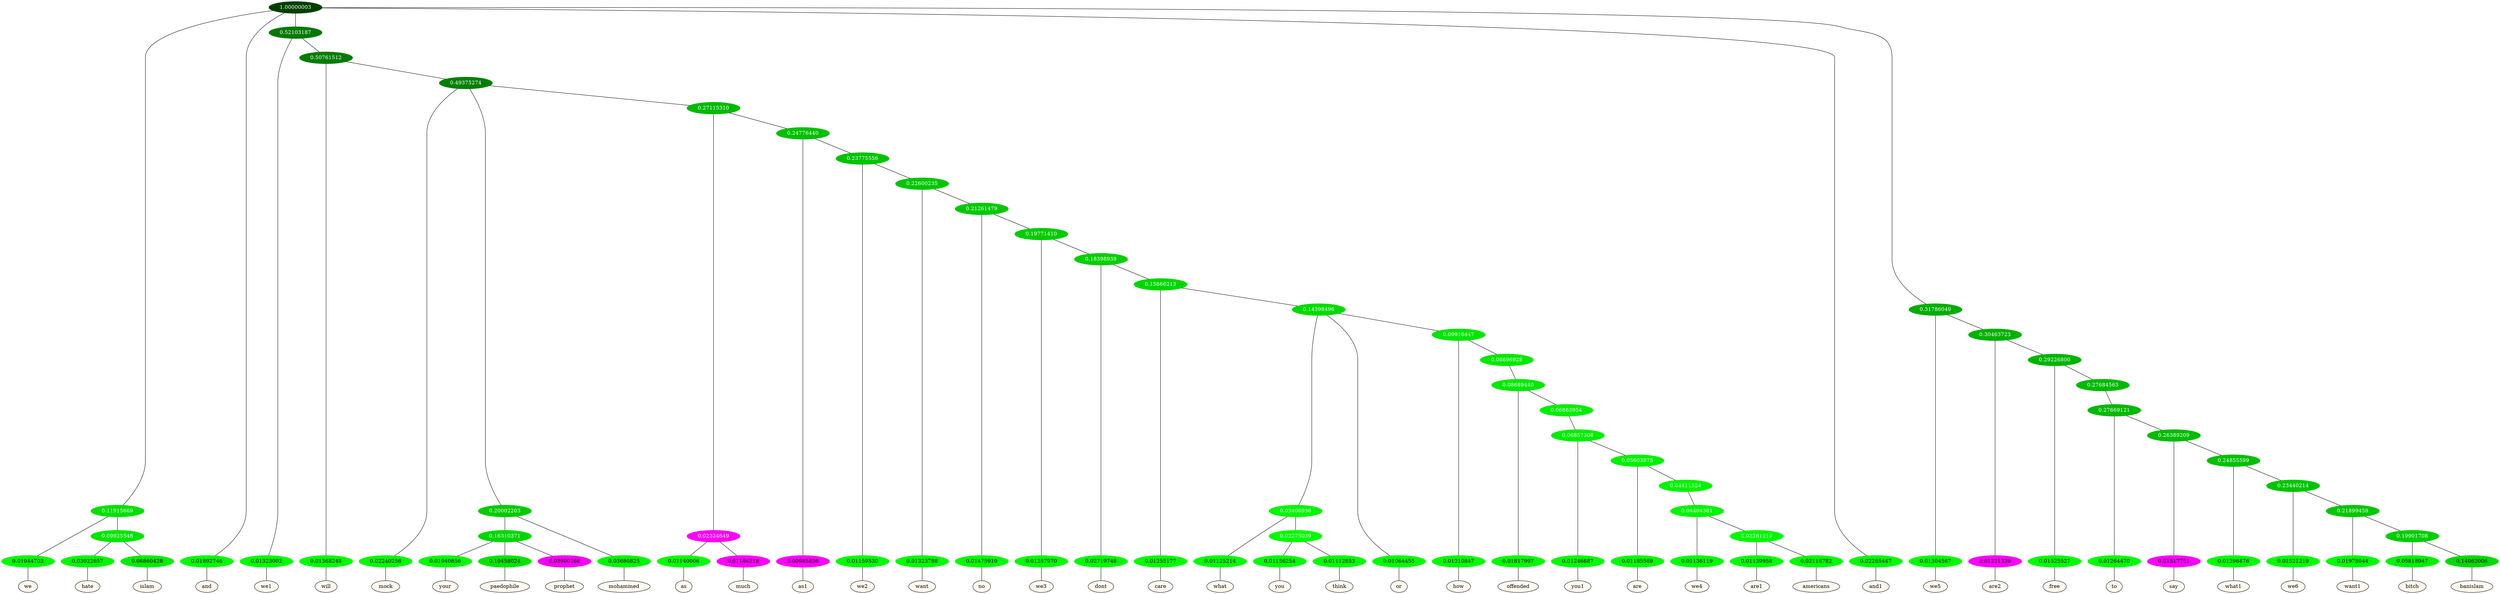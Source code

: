 graph {
	node [format=png height=0.15 nodesep=0.001 ordering=out overlap=prism overlap_scaling=0.01 ranksep=0.001 ratio=0.2 style=filled width=0.15]
	{
		rank=same
		a_w_6 [label=we color=black fillcolor=floralwhite style="filled,solid"]
		a_w_12 [label=hate color=black fillcolor=floralwhite style="filled,solid"]
		a_w_13 [label=islam color=black fillcolor=floralwhite style="filled,solid"]
		a_w_2 [label=and color=black fillcolor=floralwhite style="filled,solid"]
		a_w_8 [label=we1 color=black fillcolor=floralwhite style="filled,solid"]
		a_w_14 [label=will color=black fillcolor=floralwhite style="filled,solid"]
		a_w_18 [label=mock color=black fillcolor=floralwhite style="filled,solid"]
		a_w_28 [label=your color=black fillcolor=floralwhite style="filled,solid"]
		a_w_29 [label=paedophile color=black fillcolor=floralwhite style="filled,solid"]
		a_w_30 [label=prophet color=black fillcolor=floralwhite style="filled,solid"]
		a_w_24 [label=mohammed color=black fillcolor=floralwhite style="filled,solid"]
		a_w_31 [label=as color=black fillcolor=floralwhite style="filled,solid"]
		a_w_32 [label=much color=black fillcolor=floralwhite style="filled,solid"]
		a_w_33 [label=as1 color=black fillcolor=floralwhite style="filled,solid"]
		a_w_37 [label=we2 color=black fillcolor=floralwhite style="filled,solid"]
		a_w_41 [label=want color=black fillcolor=floralwhite style="filled,solid"]
		a_w_45 [label=no color=black fillcolor=floralwhite style="filled,solid"]
		a_w_49 [label=we3 color=black fillcolor=floralwhite style="filled,solid"]
		a_w_53 [label=dont color=black fillcolor=floralwhite style="filled,solid"]
		a_w_57 [label=care color=black fillcolor=floralwhite style="filled,solid"]
		a_w_62 [label=what color=black fillcolor=floralwhite style="filled,solid"]
		a_w_66 [label=you color=black fillcolor=floralwhite style="filled,solid"]
		a_w_67 [label=think color=black fillcolor=floralwhite style="filled,solid"]
		a_w_60 [label=or color=black fillcolor=floralwhite style="filled,solid"]
		a_w_64 [label=how color=black fillcolor=floralwhite style="filled,solid"]
		a_w_69 [label=offended color=black fillcolor=floralwhite style="filled,solid"]
		a_w_72 [label=you1 color=black fillcolor=floralwhite style="filled,solid"]
		a_w_74 [label=are color=black fillcolor=floralwhite style="filled,solid"]
		a_w_77 [label=we4 color=black fillcolor=floralwhite style="filled,solid"]
		a_w_79 [label=are1 color=black fillcolor=floralwhite style="filled,solid"]
		a_w_80 [label=americans color=black fillcolor=floralwhite style="filled,solid"]
		a_w_4 [label=and1 color=black fillcolor=floralwhite style="filled,solid"]
		a_w_10 [label=we5 color=black fillcolor=floralwhite style="filled,solid"]
		a_w_16 [label=are2 color=black fillcolor=floralwhite style="filled,solid"]
		a_w_21 [label=free color=black fillcolor=floralwhite style="filled,solid"]
		a_w_35 [label=to color=black fillcolor=floralwhite style="filled,solid"]
		a_w_39 [label=say color=black fillcolor=floralwhite style="filled,solid"]
		a_w_43 [label=what1 color=black fillcolor=floralwhite style="filled,solid"]
		a_w_47 [label=we6 color=black fillcolor=floralwhite style="filled,solid"]
		a_w_51 [label=want1 color=black fillcolor=floralwhite style="filled,solid"]
		a_w_55 [label=bitch color=black fillcolor=floralwhite style="filled,solid"]
		a_w_56 [label=banislam color=black fillcolor=floralwhite style="filled,solid"]
	}
	a_n_6 -- a_w_6
	a_n_12 -- a_w_12
	a_n_13 -- a_w_13
	a_n_2 -- a_w_2
	a_n_8 -- a_w_8
	a_n_14 -- a_w_14
	a_n_18 -- a_w_18
	a_n_28 -- a_w_28
	a_n_29 -- a_w_29
	a_n_30 -- a_w_30
	a_n_24 -- a_w_24
	a_n_31 -- a_w_31
	a_n_32 -- a_w_32
	a_n_33 -- a_w_33
	a_n_37 -- a_w_37
	a_n_41 -- a_w_41
	a_n_45 -- a_w_45
	a_n_49 -- a_w_49
	a_n_53 -- a_w_53
	a_n_57 -- a_w_57
	a_n_62 -- a_w_62
	a_n_66 -- a_w_66
	a_n_67 -- a_w_67
	a_n_60 -- a_w_60
	a_n_64 -- a_w_64
	a_n_69 -- a_w_69
	a_n_72 -- a_w_72
	a_n_74 -- a_w_74
	a_n_77 -- a_w_77
	a_n_79 -- a_w_79
	a_n_80 -- a_w_80
	a_n_4 -- a_w_4
	a_n_10 -- a_w_10
	a_n_16 -- a_w_16
	a_n_21 -- a_w_21
	a_n_35 -- a_w_35
	a_n_39 -- a_w_39
	a_n_43 -- a_w_43
	a_n_47 -- a_w_47
	a_n_51 -- a_w_51
	a_n_55 -- a_w_55
	a_n_56 -- a_w_56
	{
		rank=same
		a_n_6 [label=0.01944703 color="0.334 1.000 0.981" fontcolor=black]
		a_n_12 [label=0.03022657 color="0.334 1.000 0.970" fontcolor=black]
		a_n_13 [label=0.06860428 color="0.334 1.000 0.931" fontcolor=black]
		a_n_2 [label=0.01892746 color="0.334 1.000 0.981" fontcolor=black]
		a_n_8 [label=0.01323002 color="0.334 1.000 0.987" fontcolor=black]
		a_n_14 [label=0.01368248 color="0.334 1.000 0.986" fontcolor=black]
		a_n_18 [label=0.02240256 color="0.334 1.000 0.978" fontcolor=black]
		a_n_28 [label=0.01940856 color="0.334 1.000 0.981" fontcolor=black]
		a_n_29 [label=0.10458024 color="0.334 1.000 0.895" fontcolor=black]
		a_n_30 [label=0.03900166 color="0.835 1.000 0.961" fontcolor=black]
		a_n_24 [label=0.03680825 color="0.334 1.000 0.963" fontcolor=black]
		a_n_31 [label=0.01140006 color="0.334 1.000 0.989" fontcolor=black]
		a_n_32 [label=0.01184318 color="0.835 1.000 0.988" fontcolor=black]
		a_n_33 [label=0.00985836 color="0.835 1.000 0.990" fontcolor=black]
		a_n_37 [label=0.01159530 color="0.334 1.000 0.988" fontcolor=black]
		a_n_41 [label=0.01323788 color="0.334 1.000 0.987" fontcolor=black]
		a_n_45 [label=0.01475919 color="0.334 1.000 0.985" fontcolor=black]
		a_n_49 [label=0.01357970 color="0.334 1.000 0.986" fontcolor=black]
		a_n_53 [label=0.02719748 color="0.334 1.000 0.973" fontcolor=black]
		a_n_57 [label=0.01255177 color="0.334 1.000 0.987" fontcolor=black]
		a_n_62 [label=0.01125214 color="0.334 1.000 0.989" fontcolor=black]
		a_n_66 [label=0.01156254 color="0.334 1.000 0.988" fontcolor=black]
		a_n_67 [label=0.01112653 color="0.334 1.000 0.989" fontcolor=black]
		a_n_60 [label=0.01064455 color="0.334 1.000 0.989" fontcolor=black]
		a_n_64 [label=0.01210847 color="0.334 1.000 0.988" fontcolor=black]
		a_n_69 [label=0.01817997 color="0.334 1.000 0.982" fontcolor=black]
		a_n_72 [label=0.01246687 color="0.334 1.000 0.988" fontcolor=black]
		a_n_74 [label=0.01185569 color="0.334 1.000 0.988" fontcolor=black]
		a_n_77 [label=0.01136119 color="0.334 1.000 0.989" fontcolor=black]
		a_n_79 [label=0.01139958 color="0.334 1.000 0.989" fontcolor=black]
		a_n_80 [label=0.02116782 color="0.334 1.000 0.979" fontcolor=black]
		a_n_4 [label=0.02265447 color="0.334 1.000 0.977" fontcolor=black]
		a_n_10 [label=0.01304567 color="0.334 1.000 0.987" fontcolor=black]
		a_n_16 [label=0.01221339 color="0.835 1.000 0.988" fontcolor=black]
		a_n_21 [label=0.01525527 color="0.334 1.000 0.985" fontcolor=black]
		a_n_35 [label=0.01264470 color="0.334 1.000 0.987" fontcolor=black]
		a_n_39 [label=0.01517751 color="0.835 1.000 0.985" fontcolor=black]
		a_n_43 [label=0.01396476 color="0.334 1.000 0.986" fontcolor=black]
		a_n_47 [label=0.01521219 color="0.334 1.000 0.985" fontcolor=black]
		a_n_51 [label=0.01978044 color="0.334 1.000 0.980" fontcolor=black]
		a_n_55 [label=0.05818947 color="0.334 1.000 0.942" fontcolor=black]
		a_n_56 [label=0.14062006 color="0.334 1.000 0.859" fontcolor=black]
	}
	a_n_0 [label=1.00000003 color="0.334 1.000 0.250" fontcolor=grey99]
	a_n_1 [label=0.11915669 color="0.334 1.000 0.881" fontcolor=grey99]
	a_n_0 -- a_n_1
	a_n_0 -- a_n_2
	a_n_3 [label=0.52103187 color="0.334 1.000 0.479" fontcolor=grey99]
	a_n_0 -- a_n_3
	a_n_0 -- a_n_4
	a_n_5 [label=0.31786049 color="0.334 1.000 0.682" fontcolor=grey99]
	a_n_0 -- a_n_5
	a_n_1 -- a_n_6
	a_n_7 [label=0.09925548 color="0.334 1.000 0.901" fontcolor=grey99]
	a_n_1 -- a_n_7
	a_n_3 -- a_n_8
	a_n_9 [label=0.50761512 color="0.334 1.000 0.492" fontcolor=grey99]
	a_n_3 -- a_n_9
	a_n_5 -- a_n_10
	a_n_11 [label=0.30463723 color="0.334 1.000 0.695" fontcolor=grey99]
	a_n_5 -- a_n_11
	a_n_7 -- a_n_12
	a_n_7 -- a_n_13
	a_n_9 -- a_n_14
	a_n_15 [label=0.49375274 color="0.334 1.000 0.506" fontcolor=grey99]
	a_n_9 -- a_n_15
	a_n_11 -- a_n_16
	a_n_17 [label=0.29226800 color="0.334 1.000 0.708" fontcolor=grey99]
	a_n_11 -- a_n_17
	a_n_15 -- a_n_18
	a_n_19 [label=0.20002203 color="0.334 1.000 0.800" fontcolor=grey99]
	a_n_15 -- a_n_19
	a_n_20 [label=0.27115310 color="0.334 1.000 0.729" fontcolor=grey99]
	a_n_15 -- a_n_20
	a_n_17 -- a_n_21
	a_n_22 [label=0.27684563 color="0.334 1.000 0.723" fontcolor=grey99]
	a_n_17 -- a_n_22
	a_n_23 [label=0.16310371 color="0.334 1.000 0.837" fontcolor=grey99]
	a_n_19 -- a_n_23
	a_n_19 -- a_n_24
	a_n_25 [label=0.02324649 color="0.835 1.000 0.977" fontcolor=grey99]
	a_n_20 -- a_n_25
	a_n_26 [label=0.24776440 color="0.334 1.000 0.752" fontcolor=grey99]
	a_n_20 -- a_n_26
	a_n_27 [label=0.27669121 color="0.334 1.000 0.723" fontcolor=grey99]
	a_n_22 -- a_n_27
	a_n_23 -- a_n_28
	a_n_23 -- a_n_29
	a_n_23 -- a_n_30
	a_n_25 -- a_n_31
	a_n_25 -- a_n_32
	a_n_26 -- a_n_33
	a_n_34 [label=0.23775556 color="0.334 1.000 0.762" fontcolor=grey99]
	a_n_26 -- a_n_34
	a_n_27 -- a_n_35
	a_n_36 [label=0.26389209 color="0.334 1.000 0.736" fontcolor=grey99]
	a_n_27 -- a_n_36
	a_n_34 -- a_n_37
	a_n_38 [label=0.22600235 color="0.334 1.000 0.774" fontcolor=grey99]
	a_n_34 -- a_n_38
	a_n_36 -- a_n_39
	a_n_40 [label=0.24855599 color="0.334 1.000 0.751" fontcolor=grey99]
	a_n_36 -- a_n_40
	a_n_38 -- a_n_41
	a_n_42 [label=0.21261479 color="0.334 1.000 0.787" fontcolor=grey99]
	a_n_38 -- a_n_42
	a_n_40 -- a_n_43
	a_n_44 [label=0.23440214 color="0.334 1.000 0.766" fontcolor=grey99]
	a_n_40 -- a_n_44
	a_n_42 -- a_n_45
	a_n_46 [label=0.19771410 color="0.334 1.000 0.802" fontcolor=grey99]
	a_n_42 -- a_n_46
	a_n_44 -- a_n_47
	a_n_48 [label=0.21899458 color="0.334 1.000 0.781" fontcolor=grey99]
	a_n_44 -- a_n_48
	a_n_46 -- a_n_49
	a_n_50 [label=0.18398939 color="0.334 1.000 0.816" fontcolor=grey99]
	a_n_46 -- a_n_50
	a_n_48 -- a_n_51
	a_n_52 [label=0.19901708 color="0.334 1.000 0.801" fontcolor=grey99]
	a_n_48 -- a_n_52
	a_n_50 -- a_n_53
	a_n_54 [label=0.15666213 color="0.334 1.000 0.843" fontcolor=grey99]
	a_n_50 -- a_n_54
	a_n_52 -- a_n_55
	a_n_52 -- a_n_56
	a_n_54 -- a_n_57
	a_n_58 [label=0.14398496 color="0.334 1.000 0.856" fontcolor=grey99]
	a_n_54 -- a_n_58
	a_n_59 [label=0.03406936 color="0.334 1.000 0.966" fontcolor=grey99]
	a_n_58 -- a_n_59
	a_n_58 -- a_n_60
	a_n_61 [label=0.09916447 color="0.334 1.000 0.901" fontcolor=grey99]
	a_n_58 -- a_n_61
	a_n_59 -- a_n_62
	a_n_63 [label=0.02275039 color="0.334 1.000 0.977" fontcolor=grey99]
	a_n_59 -- a_n_63
	a_n_61 -- a_n_64
	a_n_65 [label=0.08696928 color="0.334 1.000 0.913" fontcolor=grey99]
	a_n_61 -- a_n_65
	a_n_63 -- a_n_66
	a_n_63 -- a_n_67
	a_n_68 [label=0.08689440 color="0.334 1.000 0.913" fontcolor=grey99]
	a_n_65 -- a_n_68
	a_n_68 -- a_n_69
	a_n_70 [label=0.06863954 color="0.334 1.000 0.931" fontcolor=grey99]
	a_n_68 -- a_n_70
	a_n_71 [label=0.06857308 color="0.334 1.000 0.931" fontcolor=grey99]
	a_n_70 -- a_n_71
	a_n_71 -- a_n_72
	a_n_73 [label=0.05603975 color="0.334 1.000 0.944" fontcolor=grey99]
	a_n_71 -- a_n_73
	a_n_73 -- a_n_74
	a_n_75 [label=0.04411524 color="0.334 1.000 0.956" fontcolor=grey99]
	a_n_73 -- a_n_75
	a_n_76 [label=0.04404381 color="0.334 1.000 0.956" fontcolor=grey99]
	a_n_75 -- a_n_76
	a_n_76 -- a_n_77
	a_n_78 [label=0.03261119 color="0.334 1.000 0.967" fontcolor=grey99]
	a_n_76 -- a_n_78
	a_n_78 -- a_n_79
	a_n_78 -- a_n_80
}
